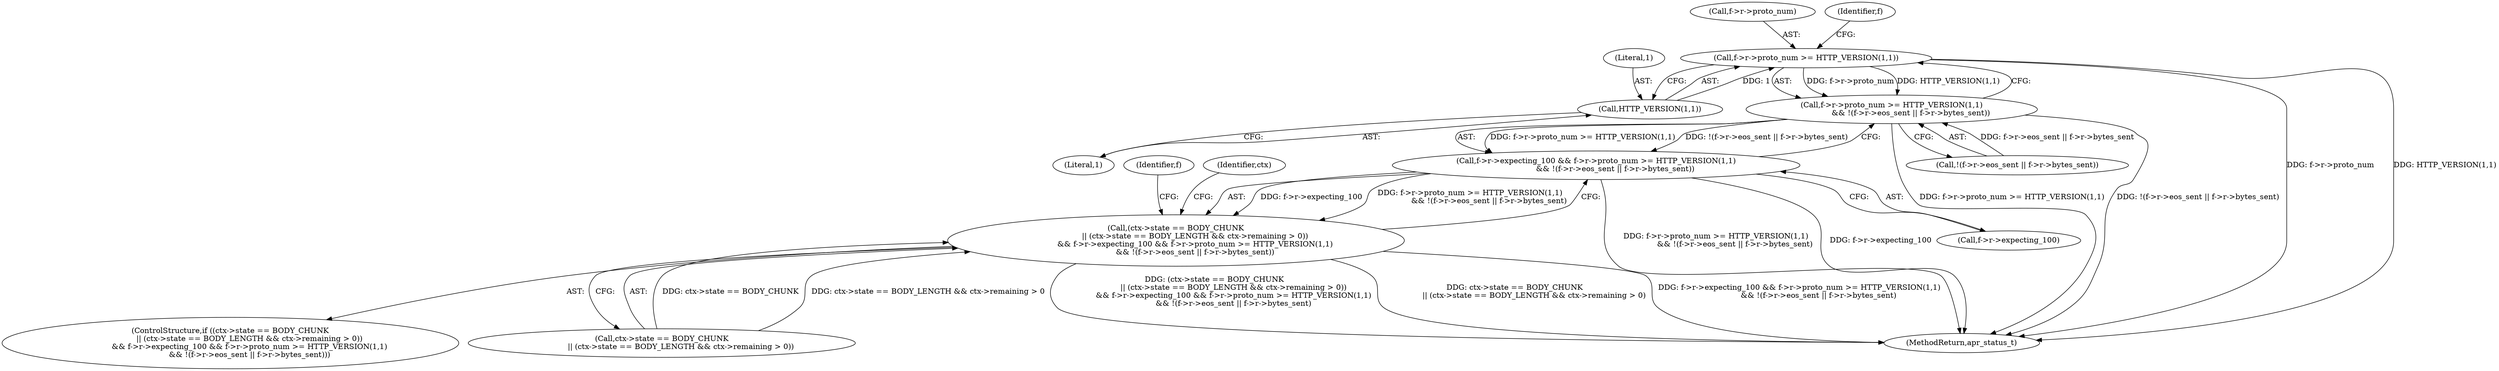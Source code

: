 digraph "0_httpd_e427c41257957b57036d5a549b260b6185d1dd73@pointer" {
"1000401" [label="(Call,f->r->proto_num >= HTTP_VERSION(1,1))"];
"1000407" [label="(Call,HTTP_VERSION(1,1))"];
"1000400" [label="(Call,f->r->proto_num >= HTTP_VERSION(1,1)\n                && !(f->r->eos_sent || f->r->bytes_sent))"];
"1000394" [label="(Call,f->r->expecting_100 && f->r->proto_num >= HTTP_VERSION(1,1)\n                && !(f->r->eos_sent || f->r->bytes_sent))"];
"1000376" [label="(Call,(ctx->state == BODY_CHUNK\n                || (ctx->state == BODY_LENGTH && ctx->remaining > 0))\n                && f->r->expecting_100 && f->r->proto_num >= HTTP_VERSION(1,1)\n                && !(f->r->eos_sent || f->r->bytes_sent))"];
"1000409" [label="(Literal,1)"];
"1000376" [label="(Call,(ctx->state == BODY_CHUNK\n                || (ctx->state == BODY_LENGTH && ctx->remaining > 0))\n                && f->r->expecting_100 && f->r->proto_num >= HTTP_VERSION(1,1)\n                && !(f->r->eos_sent || f->r->bytes_sent))"];
"1000375" [label="(ControlStructure,if ((ctx->state == BODY_CHUNK\n                || (ctx->state == BODY_LENGTH && ctx->remaining > 0))\n                && f->r->expecting_100 && f->r->proto_num >= HTTP_VERSION(1,1)\n                && !(f->r->eos_sent || f->r->bytes_sent)))"];
"1000402" [label="(Call,f->r->proto_num)"];
"1000408" [label="(Literal,1)"];
"1000410" [label="(Call,!(f->r->eos_sent || f->r->bytes_sent))"];
"1000414" [label="(Identifier,f)"];
"1000377" [label="(Call,ctx->state == BODY_CHUNK\n                || (ctx->state == BODY_LENGTH && ctx->remaining > 0))"];
"1000910" [label="(MethodReturn,apr_status_t)"];
"1000394" [label="(Call,f->r->expecting_100 && f->r->proto_num >= HTTP_VERSION(1,1)\n                && !(f->r->eos_sent || f->r->bytes_sent))"];
"1000395" [label="(Call,f->r->expecting_100)"];
"1000401" [label="(Call,f->r->proto_num >= HTTP_VERSION(1,1))"];
"1000407" [label="(Call,HTTP_VERSION(1,1))"];
"1000428" [label="(Identifier,f)"];
"1000523" [label="(Identifier,ctx)"];
"1000400" [label="(Call,f->r->proto_num >= HTTP_VERSION(1,1)\n                && !(f->r->eos_sent || f->r->bytes_sent))"];
"1000401" -> "1000400"  [label="AST: "];
"1000401" -> "1000407"  [label="CFG: "];
"1000402" -> "1000401"  [label="AST: "];
"1000407" -> "1000401"  [label="AST: "];
"1000414" -> "1000401"  [label="CFG: "];
"1000400" -> "1000401"  [label="CFG: "];
"1000401" -> "1000910"  [label="DDG: f->r->proto_num"];
"1000401" -> "1000910"  [label="DDG: HTTP_VERSION(1,1)"];
"1000401" -> "1000400"  [label="DDG: f->r->proto_num"];
"1000401" -> "1000400"  [label="DDG: HTTP_VERSION(1,1)"];
"1000407" -> "1000401"  [label="DDG: 1"];
"1000407" -> "1000409"  [label="CFG: "];
"1000408" -> "1000407"  [label="AST: "];
"1000409" -> "1000407"  [label="AST: "];
"1000400" -> "1000394"  [label="AST: "];
"1000400" -> "1000410"  [label="CFG: "];
"1000410" -> "1000400"  [label="AST: "];
"1000394" -> "1000400"  [label="CFG: "];
"1000400" -> "1000910"  [label="DDG: f->r->proto_num >= HTTP_VERSION(1,1)"];
"1000400" -> "1000910"  [label="DDG: !(f->r->eos_sent || f->r->bytes_sent)"];
"1000400" -> "1000394"  [label="DDG: f->r->proto_num >= HTTP_VERSION(1,1)"];
"1000400" -> "1000394"  [label="DDG: !(f->r->eos_sent || f->r->bytes_sent)"];
"1000410" -> "1000400"  [label="DDG: f->r->eos_sent || f->r->bytes_sent"];
"1000394" -> "1000376"  [label="AST: "];
"1000394" -> "1000395"  [label="CFG: "];
"1000395" -> "1000394"  [label="AST: "];
"1000376" -> "1000394"  [label="CFG: "];
"1000394" -> "1000910"  [label="DDG: f->r->proto_num >= HTTP_VERSION(1,1)\n                && !(f->r->eos_sent || f->r->bytes_sent)"];
"1000394" -> "1000910"  [label="DDG: f->r->expecting_100"];
"1000394" -> "1000376"  [label="DDG: f->r->expecting_100"];
"1000394" -> "1000376"  [label="DDG: f->r->proto_num >= HTTP_VERSION(1,1)\n                && !(f->r->eos_sent || f->r->bytes_sent)"];
"1000376" -> "1000375"  [label="AST: "];
"1000376" -> "1000377"  [label="CFG: "];
"1000377" -> "1000376"  [label="AST: "];
"1000428" -> "1000376"  [label="CFG: "];
"1000523" -> "1000376"  [label="CFG: "];
"1000376" -> "1000910"  [label="DDG: (ctx->state == BODY_CHUNK\n                || (ctx->state == BODY_LENGTH && ctx->remaining > 0))\n                && f->r->expecting_100 && f->r->proto_num >= HTTP_VERSION(1,1)\n                && !(f->r->eos_sent || f->r->bytes_sent)"];
"1000376" -> "1000910"  [label="DDG: ctx->state == BODY_CHUNK\n                || (ctx->state == BODY_LENGTH && ctx->remaining > 0)"];
"1000376" -> "1000910"  [label="DDG: f->r->expecting_100 && f->r->proto_num >= HTTP_VERSION(1,1)\n                && !(f->r->eos_sent || f->r->bytes_sent)"];
"1000377" -> "1000376"  [label="DDG: ctx->state == BODY_CHUNK"];
"1000377" -> "1000376"  [label="DDG: ctx->state == BODY_LENGTH && ctx->remaining > 0"];
}
